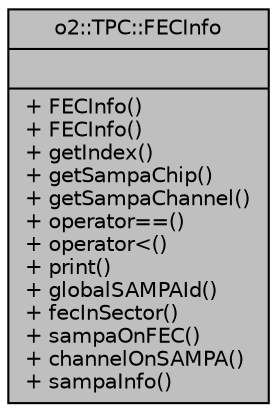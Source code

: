digraph "o2::TPC::FECInfo"
{
 // INTERACTIVE_SVG=YES
  bgcolor="transparent";
  edge [fontname="Helvetica",fontsize="10",labelfontname="Helvetica",labelfontsize="10"];
  node [fontname="Helvetica",fontsize="10",shape=record];
  Node1 [label="{o2::TPC::FECInfo\n||+ FECInfo()\l+ FECInfo()\l+ getIndex()\l+ getSampaChip()\l+ getSampaChannel()\l+ operator==()\l+ operator\<()\l+ print()\l+ globalSAMPAId()\l+ fecInSector()\l+ sampaOnFEC()\l+ channelOnSAMPA()\l+ sampaInfo()\l}",height=0.2,width=0.4,color="black", fillcolor="grey75", style="filled" fontcolor="black"];
}
